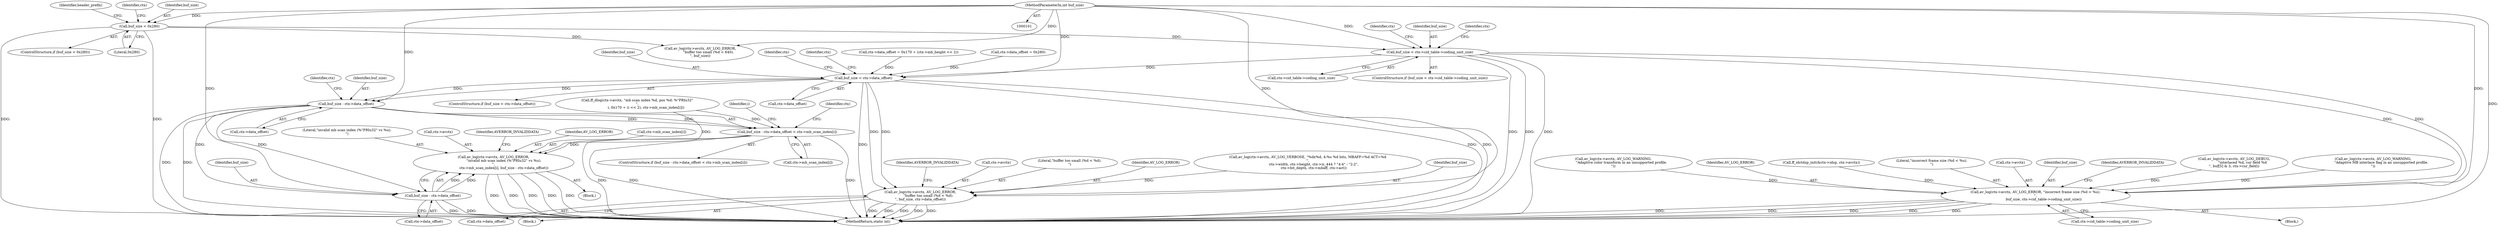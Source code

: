 digraph "0_FFmpeg_296debd213bd6dce7647cedd34eb64e5b94cdc92@pointer" {
"1000581" [label="(Call,buf_size < ctx->cid_table->coding_unit_size)"];
"1000120" [label="(Call,buf_size < 0x280)"];
"1000105" [label="(MethodParameterIn,int buf_size)"];
"1000589" [label="(Call,av_log(ctx->avctx, AV_LOG_ERROR, \"incorrect frame size (%d < %u).\n\",\n               buf_size, ctx->cid_table->coding_unit_size))"];
"1000745" [label="(Call,buf_size < ctx->data_offset)"];
"1000751" [label="(Call,av_log(ctx->avctx, AV_LOG_ERROR,\n               \"buffer too small (%d < %d).\n\", buf_size, ctx->data_offset))"];
"1000832" [label="(Call,buf_size - ctx->data_offset)"];
"1000831" [label="(Call,buf_size - ctx->data_offset < ctx->mb_scan_index[i])"];
"1000843" [label="(Call,av_log(ctx->avctx, AV_LOG_ERROR,\n                   \"invalid mb scan index (%\"PRIu32\" vs %u).\n\",\n                   ctx->mb_scan_index[i], buf_size - ctx->data_offset))"];
"1000854" [label="(Call,buf_size - ctx->data_offset)"];
"1000680" [label="(Call,ctx->data_offset = 0x170 + (ctx->mb_height << 2))"];
"1000602" [label="(Identifier,AVERROR_INVALIDDATA)"];
"1000195" [label="(Call,av_log(ctx->avctx, AV_LOG_DEBUG,\n               \"interlaced %d, cur field %d\n\", buf[5] & 3, ctx->cur_field))"];
"1000848" [label="(Literal,\"invalid mb scan index (%\"PRIu32\" vs %u).\n\")"];
"1000863" [label="(MethodReturn,static int)"];
"1000856" [label="(Call,ctx->data_offset)"];
"1000119" [label="(ControlStructure,if (buf_size < 0x280))"];
"1000105" [label="(MethodParameterIn,int buf_size)"];
"1000581" [label="(Call,buf_size < ctx->cid_table->coding_unit_size)"];
"1000583" [label="(Call,ctx->cid_table->coding_unit_size)"];
"1000832" [label="(Call,buf_size - ctx->data_offset)"];
"1000750" [label="(Block,)"];
"1000588" [label="(Block,)"];
"1000844" [label="(Call,ctx->avctx)"];
"1000316" [label="(Call,av_log(ctx->avctx, AV_LOG_WARNING,\n               \"Adaptive MB interlace flag in an unsupported profile.\n\"))"];
"1000843" [label="(Call,av_log(ctx->avctx, AV_LOG_ERROR,\n                   \"invalid mb scan index (%\"PRIu32\" vs %u).\n\",\n                   ctx->mb_scan_index[i], buf_size - ctx->data_offset))"];
"1000860" [label="(Identifier,AVERROR_INVALIDDATA)"];
"1000752" [label="(Call,ctx->avctx)"];
"1000744" [label="(ControlStructure,if (buf_size < ctx->data_offset))"];
"1000839" [label="(Identifier,ctx)"];
"1000845" [label="(Identifier,ctx)"];
"1000847" [label="(Identifier,AV_LOG_ERROR)"];
"1000591" [label="(Identifier,ctx)"];
"1000756" [label="(Literal,\"buffer too small (%d < %d).\n\")"];
"1000596" [label="(Call,ctx->cid_table->coding_unit_size)"];
"1000351" [label="(Call,av_log(ctx->avctx, AV_LOG_WARNING,\n               \"Adaptive color transform in an unsupported profile.\n\"))"];
"1000837" [label="(Call,ctx->mb_scan_index[i])"];
"1000855" [label="(Identifier,buf_size)"];
"1000833" [label="(Identifier,buf_size)"];
"1000755" [label="(Identifier,AV_LOG_ERROR)"];
"1000745" [label="(Call,buf_size < ctx->data_offset)"];
"1000134" [label="(Identifier,header_prefix)"];
"1000580" [label="(ControlStructure,if (buf_size < ctx->cid_table->coding_unit_size))"];
"1000711" [label="(Call,ctx->data_offset = 0x280)"];
"1000747" [label="(Call,ctx->data_offset)"];
"1000798" [label="(Identifier,i)"];
"1000589" [label="(Call,av_log(ctx->avctx, AV_LOG_ERROR, \"incorrect frame size (%d < %u).\n\",\n               buf_size, ctx->cid_table->coding_unit_size))"];
"1000122" [label="(Literal,0x280)"];
"1000746" [label="(Identifier,buf_size)"];
"1000831" [label="(Call,buf_size - ctx->data_offset < ctx->mb_scan_index[i])"];
"1000758" [label="(Call,ctx->data_offset)"];
"1000643" [label="(Call,av_log(ctx->avctx, AV_LOG_VERBOSE, \"%dx%d, 4:%s %d bits, MBAFF=%d ACT=%d\n\",\n           ctx->width, ctx->height, ctx->is_444 ? \"4:4\" : \"2:2\",\n           ctx->bit_depth, ctx->mbaff, ctx->act))"];
"1000126" [label="(Identifier,ctx)"];
"1000582" [label="(Identifier,buf_size)"];
"1000605" [label="(Identifier,ctx)"];
"1000751" [label="(Call,av_log(ctx->avctx, AV_LOG_ERROR,\n               \"buffer too small (%d < %d).\n\", buf_size, ctx->data_offset))"];
"1000753" [label="(Identifier,ctx)"];
"1000766" [label="(Identifier,ctx)"];
"1000814" [label="(Call,ff_dlog(ctx->avctx, \"mb scan index %d, pos %d: %\"PRIu32\"\n\",\n                i, 0x170 + (i << 2), ctx->mb_scan_index[i]))"];
"1000834" [label="(Call,ctx->data_offset)"];
"1000120" [label="(Call,buf_size < 0x280)"];
"1000757" [label="(Identifier,buf_size)"];
"1000593" [label="(Identifier,AV_LOG_ERROR)"];
"1000849" [label="(Call,ctx->mb_scan_index[i])"];
"1000842" [label="(Block,)"];
"1000507" [label="(Call,ff_idctdsp_init(&ctx->idsp, ctx->avctx))"];
"1000121" [label="(Identifier,buf_size)"];
"1000830" [label="(ControlStructure,if (buf_size - ctx->data_offset < ctx->mb_scan_index[i]))"];
"1000594" [label="(Literal,\"incorrect frame size (%d < %u).\n\")"];
"1000590" [label="(Call,ctx->avctx)"];
"1000124" [label="(Call,av_log(ctx->avctx, AV_LOG_ERROR,\n               \"buffer too small (%d < 640).\n\", buf_size))"];
"1000762" [label="(Identifier,AVERROR_INVALIDDATA)"];
"1000595" [label="(Identifier,buf_size)"];
"1000854" [label="(Call,buf_size - ctx->data_offset)"];
"1000581" -> "1000580"  [label="AST: "];
"1000581" -> "1000583"  [label="CFG: "];
"1000582" -> "1000581"  [label="AST: "];
"1000583" -> "1000581"  [label="AST: "];
"1000591" -> "1000581"  [label="CFG: "];
"1000605" -> "1000581"  [label="CFG: "];
"1000581" -> "1000863"  [label="DDG: "];
"1000581" -> "1000863"  [label="DDG: "];
"1000581" -> "1000863"  [label="DDG: "];
"1000120" -> "1000581"  [label="DDG: "];
"1000105" -> "1000581"  [label="DDG: "];
"1000581" -> "1000589"  [label="DDG: "];
"1000581" -> "1000589"  [label="DDG: "];
"1000581" -> "1000745"  [label="DDG: "];
"1000120" -> "1000119"  [label="AST: "];
"1000120" -> "1000122"  [label="CFG: "];
"1000121" -> "1000120"  [label="AST: "];
"1000122" -> "1000120"  [label="AST: "];
"1000126" -> "1000120"  [label="CFG: "];
"1000134" -> "1000120"  [label="CFG: "];
"1000120" -> "1000863"  [label="DDG: "];
"1000120" -> "1000863"  [label="DDG: "];
"1000105" -> "1000120"  [label="DDG: "];
"1000120" -> "1000124"  [label="DDG: "];
"1000105" -> "1000101"  [label="AST: "];
"1000105" -> "1000863"  [label="DDG: "];
"1000105" -> "1000124"  [label="DDG: "];
"1000105" -> "1000589"  [label="DDG: "];
"1000105" -> "1000745"  [label="DDG: "];
"1000105" -> "1000751"  [label="DDG: "];
"1000105" -> "1000832"  [label="DDG: "];
"1000105" -> "1000854"  [label="DDG: "];
"1000589" -> "1000588"  [label="AST: "];
"1000589" -> "1000596"  [label="CFG: "];
"1000590" -> "1000589"  [label="AST: "];
"1000593" -> "1000589"  [label="AST: "];
"1000594" -> "1000589"  [label="AST: "];
"1000595" -> "1000589"  [label="AST: "];
"1000596" -> "1000589"  [label="AST: "];
"1000602" -> "1000589"  [label="CFG: "];
"1000589" -> "1000863"  [label="DDG: "];
"1000589" -> "1000863"  [label="DDG: "];
"1000589" -> "1000863"  [label="DDG: "];
"1000589" -> "1000863"  [label="DDG: "];
"1000589" -> "1000863"  [label="DDG: "];
"1000507" -> "1000589"  [label="DDG: "];
"1000351" -> "1000589"  [label="DDG: "];
"1000195" -> "1000589"  [label="DDG: "];
"1000316" -> "1000589"  [label="DDG: "];
"1000745" -> "1000744"  [label="AST: "];
"1000745" -> "1000747"  [label="CFG: "];
"1000746" -> "1000745"  [label="AST: "];
"1000747" -> "1000745"  [label="AST: "];
"1000753" -> "1000745"  [label="CFG: "];
"1000766" -> "1000745"  [label="CFG: "];
"1000745" -> "1000863"  [label="DDG: "];
"1000745" -> "1000863"  [label="DDG: "];
"1000745" -> "1000863"  [label="DDG: "];
"1000680" -> "1000745"  [label="DDG: "];
"1000711" -> "1000745"  [label="DDG: "];
"1000745" -> "1000751"  [label="DDG: "];
"1000745" -> "1000751"  [label="DDG: "];
"1000745" -> "1000832"  [label="DDG: "];
"1000745" -> "1000832"  [label="DDG: "];
"1000751" -> "1000750"  [label="AST: "];
"1000751" -> "1000758"  [label="CFG: "];
"1000752" -> "1000751"  [label="AST: "];
"1000755" -> "1000751"  [label="AST: "];
"1000756" -> "1000751"  [label="AST: "];
"1000757" -> "1000751"  [label="AST: "];
"1000758" -> "1000751"  [label="AST: "];
"1000762" -> "1000751"  [label="CFG: "];
"1000751" -> "1000863"  [label="DDG: "];
"1000751" -> "1000863"  [label="DDG: "];
"1000751" -> "1000863"  [label="DDG: "];
"1000751" -> "1000863"  [label="DDG: "];
"1000751" -> "1000863"  [label="DDG: "];
"1000643" -> "1000751"  [label="DDG: "];
"1000832" -> "1000831"  [label="AST: "];
"1000832" -> "1000834"  [label="CFG: "];
"1000833" -> "1000832"  [label="AST: "];
"1000834" -> "1000832"  [label="AST: "];
"1000839" -> "1000832"  [label="CFG: "];
"1000832" -> "1000863"  [label="DDG: "];
"1000832" -> "1000863"  [label="DDG: "];
"1000832" -> "1000831"  [label="DDG: "];
"1000832" -> "1000831"  [label="DDG: "];
"1000832" -> "1000854"  [label="DDG: "];
"1000832" -> "1000854"  [label="DDG: "];
"1000831" -> "1000830"  [label="AST: "];
"1000831" -> "1000837"  [label="CFG: "];
"1000837" -> "1000831"  [label="AST: "];
"1000845" -> "1000831"  [label="CFG: "];
"1000798" -> "1000831"  [label="CFG: "];
"1000831" -> "1000863"  [label="DDG: "];
"1000831" -> "1000863"  [label="DDG: "];
"1000831" -> "1000863"  [label="DDG: "];
"1000814" -> "1000831"  [label="DDG: "];
"1000831" -> "1000843"  [label="DDG: "];
"1000843" -> "1000842"  [label="AST: "];
"1000843" -> "1000854"  [label="CFG: "];
"1000844" -> "1000843"  [label="AST: "];
"1000847" -> "1000843"  [label="AST: "];
"1000848" -> "1000843"  [label="AST: "];
"1000849" -> "1000843"  [label="AST: "];
"1000854" -> "1000843"  [label="AST: "];
"1000860" -> "1000843"  [label="CFG: "];
"1000843" -> "1000863"  [label="DDG: "];
"1000843" -> "1000863"  [label="DDG: "];
"1000843" -> "1000863"  [label="DDG: "];
"1000843" -> "1000863"  [label="DDG: "];
"1000843" -> "1000863"  [label="DDG: "];
"1000814" -> "1000843"  [label="DDG: "];
"1000854" -> "1000843"  [label="DDG: "];
"1000854" -> "1000843"  [label="DDG: "];
"1000854" -> "1000856"  [label="CFG: "];
"1000855" -> "1000854"  [label="AST: "];
"1000856" -> "1000854"  [label="AST: "];
"1000854" -> "1000863"  [label="DDG: "];
"1000854" -> "1000863"  [label="DDG: "];
}
